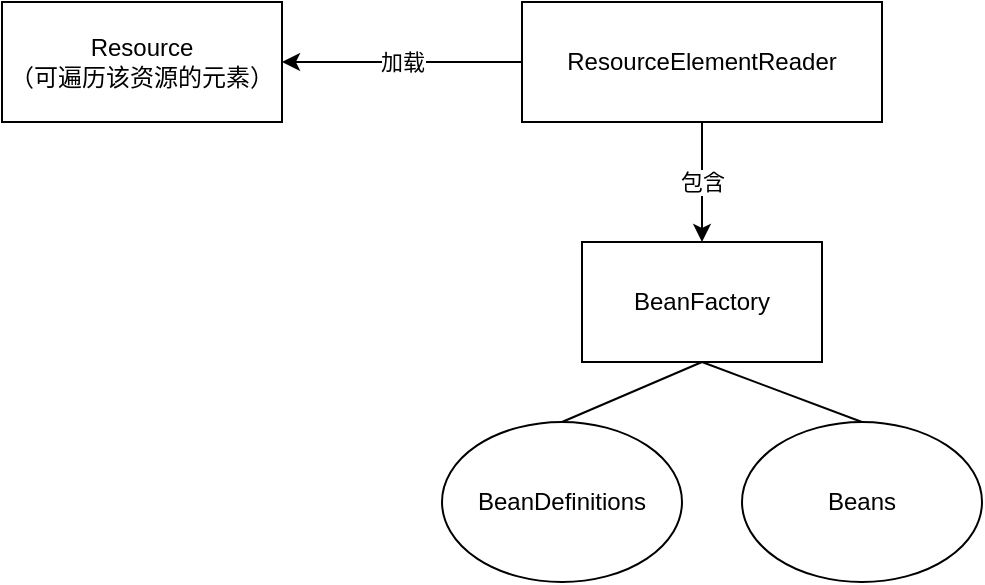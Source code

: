 <mxfile version="22.0.8" type="device">
  <diagram name="第 1 页" id="cUAtHgkenarurdGupJhG">
    <mxGraphModel dx="1044" dy="573" grid="1" gridSize="10" guides="1" tooltips="1" connect="1" arrows="1" fold="1" page="1" pageScale="1" pageWidth="827" pageHeight="1169" math="0" shadow="0">
      <root>
        <mxCell id="0" />
        <mxCell id="1" parent="0" />
        <mxCell id="EHf2x3KLlfdhVPo6AQHP-2" value="BeanFactory" style="rounded=0;whiteSpace=wrap;html=1;" vertex="1" parent="1">
          <mxGeometry x="460" y="210" width="120" height="60" as="geometry" />
        </mxCell>
        <mxCell id="EHf2x3KLlfdhVPo6AQHP-3" value="Resource&lt;br&gt;（可遍历该资源的元素）" style="rounded=0;whiteSpace=wrap;html=1;" vertex="1" parent="1">
          <mxGeometry x="170" y="90" width="140" height="60" as="geometry" />
        </mxCell>
        <mxCell id="EHf2x3KLlfdhVPo6AQHP-4" value="ResourceElementReader" style="rounded=0;whiteSpace=wrap;html=1;" vertex="1" parent="1">
          <mxGeometry x="430" y="90" width="180" height="60" as="geometry" />
        </mxCell>
        <mxCell id="EHf2x3KLlfdhVPo6AQHP-5" value="" style="endArrow=classic;html=1;rounded=0;exitX=0.5;exitY=1;exitDx=0;exitDy=0;entryX=0.5;entryY=0;entryDx=0;entryDy=0;" edge="1" parent="1" source="EHf2x3KLlfdhVPo6AQHP-4" target="EHf2x3KLlfdhVPo6AQHP-2">
          <mxGeometry relative="1" as="geometry">
            <mxPoint x="360" y="300" as="sourcePoint" />
            <mxPoint x="460" y="300" as="targetPoint" />
          </mxGeometry>
        </mxCell>
        <mxCell id="EHf2x3KLlfdhVPo6AQHP-6" value="包含" style="edgeLabel;resizable=0;html=1;align=center;verticalAlign=middle;" connectable="0" vertex="1" parent="EHf2x3KLlfdhVPo6AQHP-5">
          <mxGeometry relative="1" as="geometry" />
        </mxCell>
        <mxCell id="EHf2x3KLlfdhVPo6AQHP-11" value="" style="endArrow=classic;html=1;rounded=0;exitX=0;exitY=0.5;exitDx=0;exitDy=0;entryX=1;entryY=0.5;entryDx=0;entryDy=0;" edge="1" parent="1" source="EHf2x3KLlfdhVPo6AQHP-4" target="EHf2x3KLlfdhVPo6AQHP-3">
          <mxGeometry relative="1" as="geometry">
            <mxPoint x="360" y="300" as="sourcePoint" />
            <mxPoint x="460" y="300" as="targetPoint" />
          </mxGeometry>
        </mxCell>
        <mxCell id="EHf2x3KLlfdhVPo6AQHP-12" value="加载" style="edgeLabel;resizable=0;html=1;align=center;verticalAlign=middle;" connectable="0" vertex="1" parent="EHf2x3KLlfdhVPo6AQHP-11">
          <mxGeometry relative="1" as="geometry" />
        </mxCell>
        <mxCell id="EHf2x3KLlfdhVPo6AQHP-14" value="BeanDefinitions" style="ellipse;whiteSpace=wrap;html=1;" vertex="1" parent="1">
          <mxGeometry x="390" y="300" width="120" height="80" as="geometry" />
        </mxCell>
        <mxCell id="EHf2x3KLlfdhVPo6AQHP-15" value="Beans" style="ellipse;whiteSpace=wrap;html=1;" vertex="1" parent="1">
          <mxGeometry x="540" y="300" width="120" height="80" as="geometry" />
        </mxCell>
        <mxCell id="EHf2x3KLlfdhVPo6AQHP-17" value="" style="endArrow=none;html=1;rounded=0;entryX=0.5;entryY=1;entryDx=0;entryDy=0;exitX=0.5;exitY=0;exitDx=0;exitDy=0;" edge="1" parent="1" source="EHf2x3KLlfdhVPo6AQHP-14" target="EHf2x3KLlfdhVPo6AQHP-2">
          <mxGeometry width="50" height="50" relative="1" as="geometry">
            <mxPoint x="220" y="370" as="sourcePoint" />
            <mxPoint x="270" y="320" as="targetPoint" />
          </mxGeometry>
        </mxCell>
        <mxCell id="EHf2x3KLlfdhVPo6AQHP-18" value="" style="endArrow=none;html=1;rounded=0;entryX=0.5;entryY=1;entryDx=0;entryDy=0;exitX=0.5;exitY=0;exitDx=0;exitDy=0;" edge="1" parent="1" source="EHf2x3KLlfdhVPo6AQHP-15" target="EHf2x3KLlfdhVPo6AQHP-2">
          <mxGeometry width="50" height="50" relative="1" as="geometry">
            <mxPoint x="520" y="330" as="sourcePoint" />
            <mxPoint x="570" y="280" as="targetPoint" />
          </mxGeometry>
        </mxCell>
      </root>
    </mxGraphModel>
  </diagram>
</mxfile>
